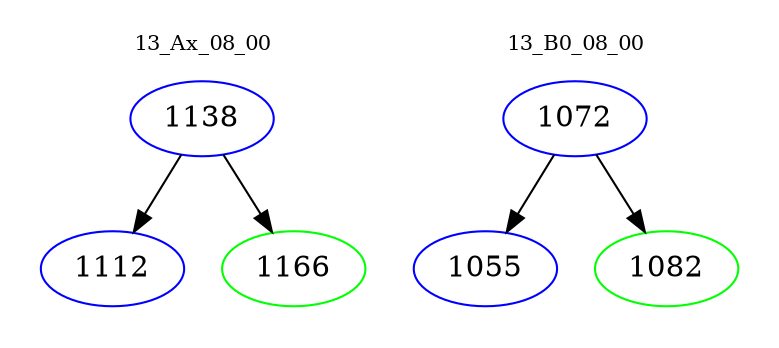 digraph{
subgraph cluster_0 {
color = white
label = "13_Ax_08_00";
fontsize=10;
T0_1138 [label="1138", color="blue"]
T0_1138 -> T0_1112 [color="black"]
T0_1112 [label="1112", color="blue"]
T0_1138 -> T0_1166 [color="black"]
T0_1166 [label="1166", color="green"]
}
subgraph cluster_1 {
color = white
label = "13_B0_08_00";
fontsize=10;
T1_1072 [label="1072", color="blue"]
T1_1072 -> T1_1055 [color="black"]
T1_1055 [label="1055", color="blue"]
T1_1072 -> T1_1082 [color="black"]
T1_1082 [label="1082", color="green"]
}
}
